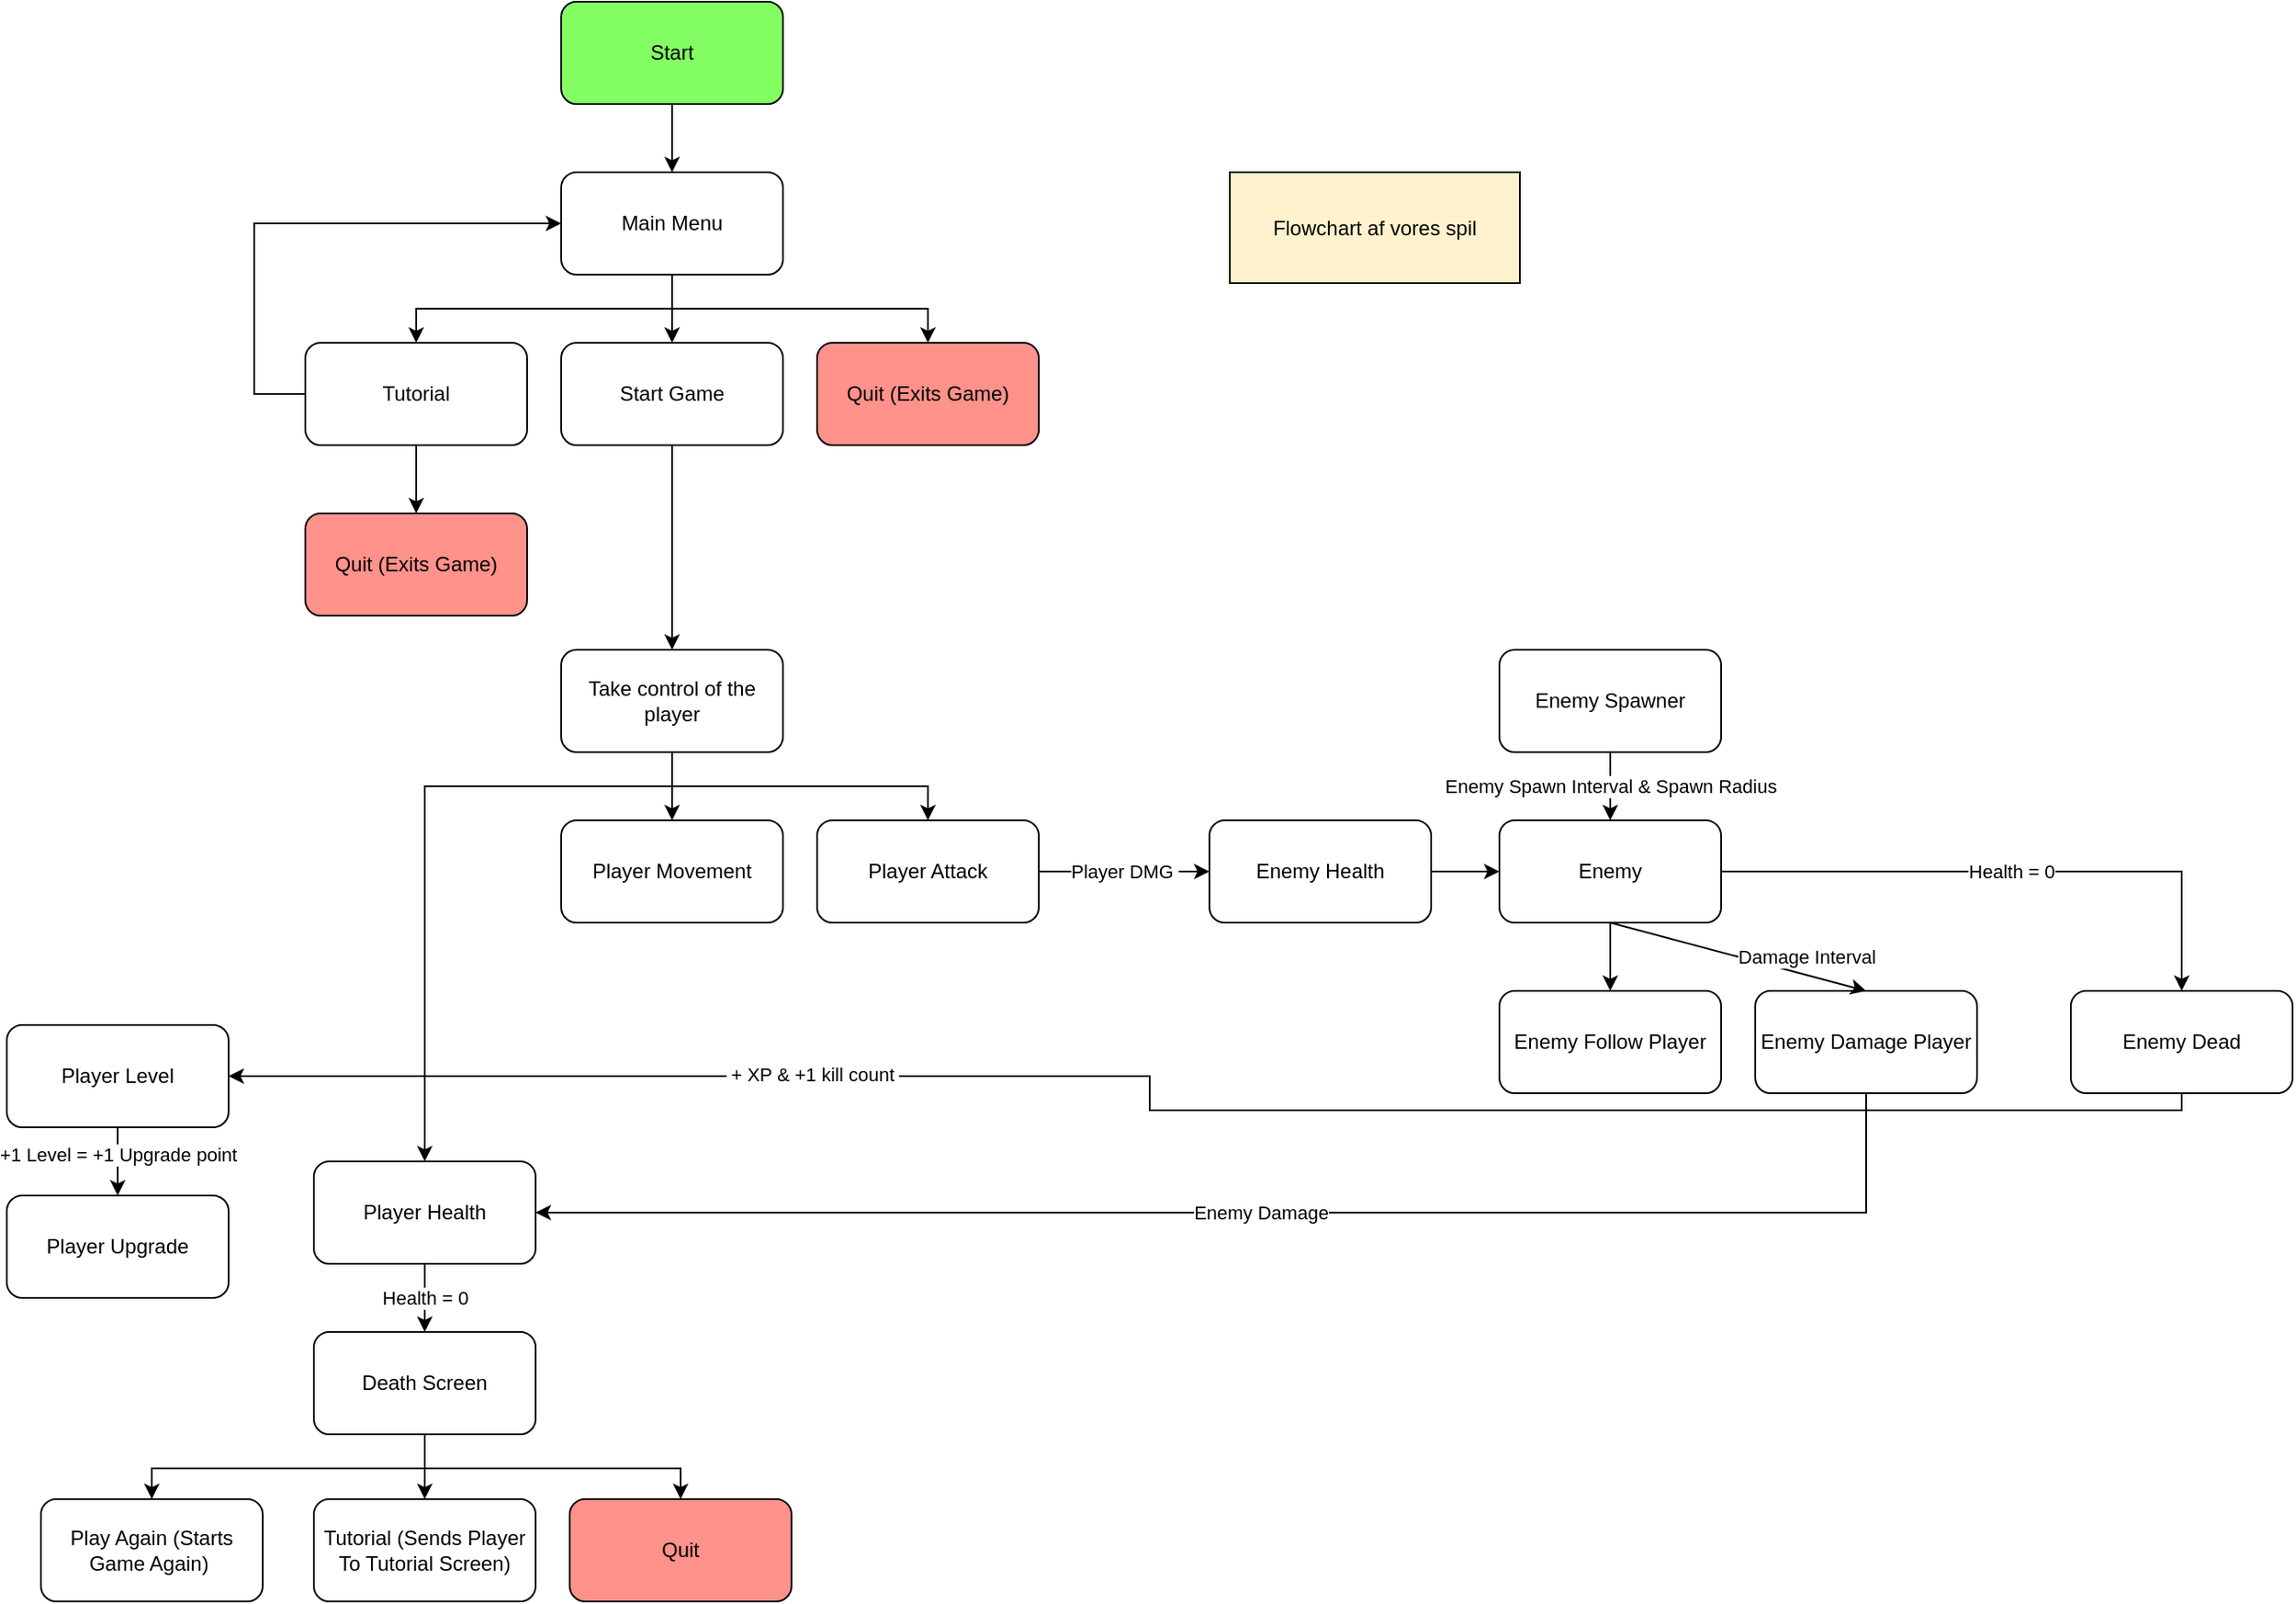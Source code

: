 <mxfile version="24.2.5" type="device">
  <diagram name="Page-1" id="hXlgK_oxKrTHGd4o_7Iv">
    <mxGraphModel dx="1969" dy="-176" grid="1" gridSize="10" guides="1" tooltips="1" connect="1" arrows="1" fold="1" page="1" pageScale="1" pageWidth="827" pageHeight="1169" math="0" shadow="0">
      <root>
        <mxCell id="0" />
        <mxCell id="1" parent="0" />
        <mxCell id="zdYyL7F6LFvU2UZnt1zR-1" value="" style="edgeStyle=orthogonalEdgeStyle;rounded=0;orthogonalLoop=1;jettySize=auto;html=1;" parent="1" source="zdYyL7F6LFvU2UZnt1zR-2" target="zdYyL7F6LFvU2UZnt1zR-6" edge="1">
          <mxGeometry relative="1" as="geometry" />
        </mxCell>
        <mxCell id="zdYyL7F6LFvU2UZnt1zR-2" value="Start" style="rounded=1;whiteSpace=wrap;html=1;fillColor=#83FF63;" parent="1" vertex="1">
          <mxGeometry x="435" y="1200" width="130" height="60" as="geometry" />
        </mxCell>
        <mxCell id="zdYyL7F6LFvU2UZnt1zR-3" style="edgeStyle=orthogonalEdgeStyle;rounded=0;orthogonalLoop=1;jettySize=auto;html=1;exitX=0.5;exitY=1;exitDx=0;exitDy=0;" parent="1" source="zdYyL7F6LFvU2UZnt1zR-6" target="zdYyL7F6LFvU2UZnt1zR-9" edge="1">
          <mxGeometry relative="1" as="geometry" />
        </mxCell>
        <mxCell id="zdYyL7F6LFvU2UZnt1zR-4" style="edgeStyle=orthogonalEdgeStyle;rounded=0;orthogonalLoop=1;jettySize=auto;html=1;" parent="1" source="zdYyL7F6LFvU2UZnt1zR-6" target="zdYyL7F6LFvU2UZnt1zR-11" edge="1">
          <mxGeometry relative="1" as="geometry" />
        </mxCell>
        <mxCell id="zdYyL7F6LFvU2UZnt1zR-5" style="edgeStyle=orthogonalEdgeStyle;rounded=0;orthogonalLoop=1;jettySize=auto;html=1;entryX=0.5;entryY=0;entryDx=0;entryDy=0;" parent="1" source="zdYyL7F6LFvU2UZnt1zR-6" target="zdYyL7F6LFvU2UZnt1zR-12" edge="1">
          <mxGeometry relative="1" as="geometry">
            <Array as="points">
              <mxPoint x="500" y="1380" />
              <mxPoint x="650" y="1380" />
            </Array>
          </mxGeometry>
        </mxCell>
        <mxCell id="zdYyL7F6LFvU2UZnt1zR-6" value="Main Menu" style="rounded=1;whiteSpace=wrap;html=1;" parent="1" vertex="1">
          <mxGeometry x="435" y="1300" width="130" height="60" as="geometry" />
        </mxCell>
        <mxCell id="zdYyL7F6LFvU2UZnt1zR-7" style="edgeStyle=orthogonalEdgeStyle;rounded=0;orthogonalLoop=1;jettySize=auto;html=1;entryX=0;entryY=0.5;entryDx=0;entryDy=0;" parent="1" source="zdYyL7F6LFvU2UZnt1zR-9" target="zdYyL7F6LFvU2UZnt1zR-6" edge="1">
          <mxGeometry relative="1" as="geometry">
            <Array as="points">
              <mxPoint x="255" y="1430" />
              <mxPoint x="255" y="1330" />
            </Array>
          </mxGeometry>
        </mxCell>
        <mxCell id="zdYyL7F6LFvU2UZnt1zR-8" style="edgeStyle=orthogonalEdgeStyle;rounded=0;orthogonalLoop=1;jettySize=auto;html=1;entryX=0.5;entryY=0;entryDx=0;entryDy=0;" parent="1" source="zdYyL7F6LFvU2UZnt1zR-9" target="zdYyL7F6LFvU2UZnt1zR-13" edge="1">
          <mxGeometry relative="1" as="geometry" />
        </mxCell>
        <mxCell id="zdYyL7F6LFvU2UZnt1zR-9" value="Tutorial" style="rounded=1;whiteSpace=wrap;html=1;" parent="1" vertex="1">
          <mxGeometry x="285" y="1400" width="130" height="60" as="geometry" />
        </mxCell>
        <mxCell id="zdYyL7F6LFvU2UZnt1zR-10" style="edgeStyle=orthogonalEdgeStyle;rounded=0;orthogonalLoop=1;jettySize=auto;html=1;entryX=0.5;entryY=0;entryDx=0;entryDy=0;" parent="1" source="zdYyL7F6LFvU2UZnt1zR-11" target="zdYyL7F6LFvU2UZnt1zR-17" edge="1">
          <mxGeometry relative="1" as="geometry" />
        </mxCell>
        <mxCell id="zdYyL7F6LFvU2UZnt1zR-11" value="Start Game" style="rounded=1;whiteSpace=wrap;html=1;" parent="1" vertex="1">
          <mxGeometry x="435" y="1400" width="130" height="60" as="geometry" />
        </mxCell>
        <mxCell id="zdYyL7F6LFvU2UZnt1zR-12" value="Quit (Exits Game)" style="rounded=1;whiteSpace=wrap;html=1;fillColor=#FF928A;" parent="1" vertex="1">
          <mxGeometry x="585" y="1400" width="130" height="60" as="geometry" />
        </mxCell>
        <mxCell id="zdYyL7F6LFvU2UZnt1zR-13" value="Quit (Exits Game)" style="rounded=1;whiteSpace=wrap;html=1;fillColor=#FF928A;" parent="1" vertex="1">
          <mxGeometry x="285" y="1500" width="130" height="60" as="geometry" />
        </mxCell>
        <mxCell id="zdYyL7F6LFvU2UZnt1zR-14" style="edgeStyle=orthogonalEdgeStyle;rounded=0;orthogonalLoop=1;jettySize=auto;html=1;entryX=0.5;entryY=0;entryDx=0;entryDy=0;" parent="1" source="zdYyL7F6LFvU2UZnt1zR-17" target="zdYyL7F6LFvU2UZnt1zR-19" edge="1">
          <mxGeometry relative="1" as="geometry" />
        </mxCell>
        <mxCell id="zdYyL7F6LFvU2UZnt1zR-16" style="edgeStyle=orthogonalEdgeStyle;rounded=0;orthogonalLoop=1;jettySize=auto;html=1;" parent="1" source="zdYyL7F6LFvU2UZnt1zR-17" target="zdYyL7F6LFvU2UZnt1zR-20" edge="1">
          <mxGeometry relative="1" as="geometry">
            <Array as="points">
              <mxPoint x="500" y="1660" />
              <mxPoint x="650" y="1660" />
            </Array>
          </mxGeometry>
        </mxCell>
        <mxCell id="wJal5atpOKStKjputXuI-5" style="edgeStyle=orthogonalEdgeStyle;rounded=0;orthogonalLoop=1;jettySize=auto;html=1;entryX=0.5;entryY=0;entryDx=0;entryDy=0;" edge="1" parent="1" source="zdYyL7F6LFvU2UZnt1zR-17" target="zdYyL7F6LFvU2UZnt1zR-18">
          <mxGeometry relative="1" as="geometry">
            <Array as="points">
              <mxPoint x="500" y="1660" />
              <mxPoint x="355" y="1660" />
            </Array>
          </mxGeometry>
        </mxCell>
        <mxCell id="zdYyL7F6LFvU2UZnt1zR-17" value="Take control of the player" style="rounded=1;whiteSpace=wrap;html=1;" parent="1" vertex="1">
          <mxGeometry x="435" y="1580" width="130" height="60" as="geometry" />
        </mxCell>
        <mxCell id="zdYyL7F6LFvU2UZnt1zR-18" value="Player Health" style="rounded=1;whiteSpace=wrap;html=1;" parent="1" vertex="1">
          <mxGeometry x="290" y="1880" width="130" height="60" as="geometry" />
        </mxCell>
        <mxCell id="zdYyL7F6LFvU2UZnt1zR-19" value="Player Movement" style="rounded=1;whiteSpace=wrap;html=1;" parent="1" vertex="1">
          <mxGeometry x="435" y="1680" width="130" height="60" as="geometry" />
        </mxCell>
        <mxCell id="zdYyL7F6LFvU2UZnt1zR-20" value="Player Attack" style="rounded=1;whiteSpace=wrap;html=1;" parent="1" vertex="1">
          <mxGeometry x="585" y="1680" width="130" height="60" as="geometry" />
        </mxCell>
        <mxCell id="zdYyL7F6LFvU2UZnt1zR-21" style="edgeStyle=orthogonalEdgeStyle;rounded=0;orthogonalLoop=1;jettySize=auto;html=1;entryX=0.5;entryY=0;entryDx=0;entryDy=0;" parent="1" source="zdYyL7F6LFvU2UZnt1zR-24" target="zdYyL7F6LFvU2UZnt1zR-28" edge="1">
          <mxGeometry relative="1" as="geometry" />
        </mxCell>
        <mxCell id="zdYyL7F6LFvU2UZnt1zR-22" style="edgeStyle=orthogonalEdgeStyle;rounded=0;orthogonalLoop=1;jettySize=auto;html=1;entryX=0.5;entryY=0;entryDx=0;entryDy=0;" parent="1" source="zdYyL7F6LFvU2UZnt1zR-24" target="zdYyL7F6LFvU2UZnt1zR-27" edge="1">
          <mxGeometry relative="1" as="geometry">
            <Array as="points">
              <mxPoint x="355" y="2060" />
              <mxPoint x="195" y="2060" />
            </Array>
          </mxGeometry>
        </mxCell>
        <mxCell id="zdYyL7F6LFvU2UZnt1zR-23" style="edgeStyle=orthogonalEdgeStyle;rounded=0;orthogonalLoop=1;jettySize=auto;html=1;entryX=0.5;entryY=0;entryDx=0;entryDy=0;" parent="1" source="zdYyL7F6LFvU2UZnt1zR-24" target="zdYyL7F6LFvU2UZnt1zR-29" edge="1">
          <mxGeometry relative="1" as="geometry">
            <Array as="points">
              <mxPoint x="355" y="2060" />
              <mxPoint x="505" y="2060" />
            </Array>
          </mxGeometry>
        </mxCell>
        <mxCell id="zdYyL7F6LFvU2UZnt1zR-24" value="Death Screen" style="rounded=1;whiteSpace=wrap;html=1;" parent="1" vertex="1">
          <mxGeometry x="290" y="1980" width="130" height="60" as="geometry" />
        </mxCell>
        <mxCell id="zdYyL7F6LFvU2UZnt1zR-25" value="" style="endArrow=classic;html=1;rounded=0;exitX=0.5;exitY=1;exitDx=0;exitDy=0;entryX=0.5;entryY=0;entryDx=0;entryDy=0;" parent="1" source="zdYyL7F6LFvU2UZnt1zR-18" target="zdYyL7F6LFvU2UZnt1zR-24" edge="1">
          <mxGeometry relative="1" as="geometry">
            <mxPoint x="550" y="2030" as="sourcePoint" />
            <mxPoint x="650" y="2030" as="targetPoint" />
          </mxGeometry>
        </mxCell>
        <mxCell id="zdYyL7F6LFvU2UZnt1zR-26" value="Health = 0" style="edgeLabel;resizable=0;html=1;;align=center;verticalAlign=middle;" parent="zdYyL7F6LFvU2UZnt1zR-25" connectable="0" vertex="1">
          <mxGeometry relative="1" as="geometry" />
        </mxCell>
        <mxCell id="zdYyL7F6LFvU2UZnt1zR-27" value="Play Again (Starts Game Again)&amp;nbsp;" style="rounded=1;whiteSpace=wrap;html=1;" parent="1" vertex="1">
          <mxGeometry x="130" y="2078" width="130" height="60" as="geometry" />
        </mxCell>
        <mxCell id="zdYyL7F6LFvU2UZnt1zR-28" value="Tutorial (Sends Player To Tutorial Screen)" style="rounded=1;whiteSpace=wrap;html=1;" parent="1" vertex="1">
          <mxGeometry x="290" y="2078" width="130" height="60" as="geometry" />
        </mxCell>
        <mxCell id="zdYyL7F6LFvU2UZnt1zR-29" value="Quit" style="rounded=1;whiteSpace=wrap;html=1;fillColor=#FF928A;" parent="1" vertex="1">
          <mxGeometry x="440" y="2078" width="130" height="60" as="geometry" />
        </mxCell>
        <mxCell id="zdYyL7F6LFvU2UZnt1zR-30" value="Enemy Spawner" style="rounded=1;whiteSpace=wrap;html=1;" parent="1" vertex="1">
          <mxGeometry x="985" y="1580" width="130" height="60" as="geometry" />
        </mxCell>
        <mxCell id="zdYyL7F6LFvU2UZnt1zR-31" style="edgeStyle=orthogonalEdgeStyle;rounded=0;orthogonalLoop=1;jettySize=auto;html=1;entryX=0.5;entryY=0;entryDx=0;entryDy=0;" parent="1" source="zdYyL7F6LFvU2UZnt1zR-32" target="zdYyL7F6LFvU2UZnt1zR-35" edge="1">
          <mxGeometry relative="1" as="geometry" />
        </mxCell>
        <mxCell id="wJal5atpOKStKjputXuI-3" value="Health = 0" style="edgeStyle=orthogonalEdgeStyle;rounded=0;orthogonalLoop=1;jettySize=auto;html=1;entryX=0.5;entryY=0;entryDx=0;entryDy=0;" edge="1" parent="1" source="zdYyL7F6LFvU2UZnt1zR-32" target="wJal5atpOKStKjputXuI-2">
          <mxGeometry relative="1" as="geometry" />
        </mxCell>
        <mxCell id="zdYyL7F6LFvU2UZnt1zR-32" value="Enemy" style="rounded=1;whiteSpace=wrap;html=1;" parent="1" vertex="1">
          <mxGeometry x="985" y="1680" width="130" height="60" as="geometry" />
        </mxCell>
        <mxCell id="zdYyL7F6LFvU2UZnt1zR-33" value="" style="endArrow=classic;html=1;rounded=0;exitX=0.5;exitY=1;exitDx=0;exitDy=0;entryX=0.5;entryY=0;entryDx=0;entryDy=0;" parent="1" source="zdYyL7F6LFvU2UZnt1zR-30" target="zdYyL7F6LFvU2UZnt1zR-32" edge="1">
          <mxGeometry relative="1" as="geometry">
            <mxPoint x="1025" y="1740" as="sourcePoint" />
            <mxPoint x="1125" y="1740" as="targetPoint" />
          </mxGeometry>
        </mxCell>
        <mxCell id="zdYyL7F6LFvU2UZnt1zR-34" value="Enemy Spawn Interval &amp;amp; Spawn Radius" style="edgeLabel;resizable=0;html=1;;align=center;verticalAlign=middle;" parent="zdYyL7F6LFvU2UZnt1zR-33" connectable="0" vertex="1">
          <mxGeometry relative="1" as="geometry" />
        </mxCell>
        <mxCell id="zdYyL7F6LFvU2UZnt1zR-35" value="Enemy Follow Player" style="rounded=1;whiteSpace=wrap;html=1;" parent="1" vertex="1">
          <mxGeometry x="985" y="1780" width="130" height="60" as="geometry" />
        </mxCell>
        <mxCell id="zdYyL7F6LFvU2UZnt1zR-36" value="Enemy Damage Player" style="rounded=1;whiteSpace=wrap;html=1;" parent="1" vertex="1">
          <mxGeometry x="1135" y="1780" width="130" height="60" as="geometry" />
        </mxCell>
        <mxCell id="zdYyL7F6LFvU2UZnt1zR-37" value="" style="endArrow=classic;html=1;rounded=0;exitX=0.5;exitY=1;exitDx=0;exitDy=0;entryX=0.5;entryY=0;entryDx=0;entryDy=0;" parent="1" source="zdYyL7F6LFvU2UZnt1zR-32" target="zdYyL7F6LFvU2UZnt1zR-36" edge="1">
          <mxGeometry relative="1" as="geometry">
            <mxPoint x="1214.52" y="1700" as="sourcePoint" />
            <mxPoint x="1214.52" y="1740" as="targetPoint" />
          </mxGeometry>
        </mxCell>
        <mxCell id="zdYyL7F6LFvU2UZnt1zR-38" value="Damage Interval" style="edgeLabel;resizable=0;html=1;;align=center;verticalAlign=middle;" parent="zdYyL7F6LFvU2UZnt1zR-37" connectable="0" vertex="1">
          <mxGeometry relative="1" as="geometry">
            <mxPoint x="40" as="offset" />
          </mxGeometry>
        </mxCell>
        <mxCell id="zdYyL7F6LFvU2UZnt1zR-39" style="edgeStyle=orthogonalEdgeStyle;rounded=0;orthogonalLoop=1;jettySize=auto;html=1;" parent="1" source="zdYyL7F6LFvU2UZnt1zR-40" target="zdYyL7F6LFvU2UZnt1zR-32" edge="1">
          <mxGeometry relative="1" as="geometry" />
        </mxCell>
        <mxCell id="zdYyL7F6LFvU2UZnt1zR-40" value="Enemy Health" style="rounded=1;whiteSpace=wrap;html=1;" parent="1" vertex="1">
          <mxGeometry x="815" y="1680" width="130" height="60" as="geometry" />
        </mxCell>
        <mxCell id="zdYyL7F6LFvU2UZnt1zR-41" value="" style="endArrow=classic;html=1;rounded=0;exitX=1;exitY=0.5;exitDx=0;exitDy=0;entryX=0;entryY=0.5;entryDx=0;entryDy=0;" parent="1" source="zdYyL7F6LFvU2UZnt1zR-20" target="zdYyL7F6LFvU2UZnt1zR-40" edge="1">
          <mxGeometry relative="1" as="geometry">
            <mxPoint x="675" y="1720" as="sourcePoint" />
            <mxPoint x="775" y="1720" as="targetPoint" />
          </mxGeometry>
        </mxCell>
        <mxCell id="zdYyL7F6LFvU2UZnt1zR-42" value="Player DMG&amp;nbsp;" style="edgeLabel;resizable=0;html=1;;align=center;verticalAlign=middle;" parent="zdYyL7F6LFvU2UZnt1zR-41" connectable="0" vertex="1">
          <mxGeometry relative="1" as="geometry" />
        </mxCell>
        <mxCell id="zdYyL7F6LFvU2UZnt1zR-43" value="" style="endArrow=classic;html=1;rounded=0;entryX=1;entryY=0.5;entryDx=0;entryDy=0;exitX=0.5;exitY=1;exitDx=0;exitDy=0;edgeStyle=orthogonalEdgeStyle;" parent="1" source="zdYyL7F6LFvU2UZnt1zR-36" target="zdYyL7F6LFvU2UZnt1zR-18" edge="1">
          <mxGeometry relative="1" as="geometry">
            <mxPoint x="705" y="1820" as="sourcePoint" />
            <mxPoint x="805" y="1820" as="targetPoint" />
          </mxGeometry>
        </mxCell>
        <mxCell id="zdYyL7F6LFvU2UZnt1zR-44" value="Enemy Damage" style="edgeLabel;resizable=0;html=1;;align=center;verticalAlign=middle;" parent="zdYyL7F6LFvU2UZnt1zR-43" connectable="0" vertex="1">
          <mxGeometry relative="1" as="geometry" />
        </mxCell>
        <mxCell id="D1VL24Hz7TWNhoNPvJpL-1" value="&lt;p class=&quot;MsoNormal&quot;&gt;&lt;span lang=&quot;DA&quot;&gt;Flowchart af vores spil&lt;/span&gt;&lt;/p&gt;" style="rounded=0;whiteSpace=wrap;html=1;fillColor=#FFF2CC;" parent="1" vertex="1">
          <mxGeometry x="827" y="1300" width="170" height="65" as="geometry" />
        </mxCell>
        <mxCell id="wJal5atpOKStKjputXuI-2" value="Enemy Dead" style="rounded=1;whiteSpace=wrap;html=1;" vertex="1" parent="1">
          <mxGeometry x="1320" y="1780" width="130" height="60" as="geometry" />
        </mxCell>
        <mxCell id="wJal5atpOKStKjputXuI-11" value="" style="edgeStyle=orthogonalEdgeStyle;rounded=0;orthogonalLoop=1;jettySize=auto;html=1;" edge="1" parent="1" source="wJal5atpOKStKjputXuI-6" target="wJal5atpOKStKjputXuI-10">
          <mxGeometry relative="1" as="geometry" />
        </mxCell>
        <mxCell id="wJal5atpOKStKjputXuI-12" value="+1 Level = +1 Upgrade point" style="edgeLabel;html=1;align=center;verticalAlign=middle;resizable=0;points=[];" vertex="1" connectable="0" parent="wJal5atpOKStKjputXuI-11">
          <mxGeometry x="-0.2" relative="1" as="geometry">
            <mxPoint as="offset" />
          </mxGeometry>
        </mxCell>
        <mxCell id="wJal5atpOKStKjputXuI-6" value="Player Level" style="rounded=1;whiteSpace=wrap;html=1;" vertex="1" parent="1">
          <mxGeometry x="110" y="1800" width="130" height="60" as="geometry" />
        </mxCell>
        <mxCell id="wJal5atpOKStKjputXuI-8" value="" style="endArrow=classic;html=1;rounded=0;entryX=1;entryY=0.5;entryDx=0;entryDy=0;exitX=0.5;exitY=1;exitDx=0;exitDy=0;edgeStyle=orthogonalEdgeStyle;" edge="1" parent="1" source="wJal5atpOKStKjputXuI-2" target="wJal5atpOKStKjputXuI-6">
          <mxGeometry width="50" height="50" relative="1" as="geometry">
            <mxPoint x="500" y="1870" as="sourcePoint" />
            <mxPoint x="550" y="1820" as="targetPoint" />
          </mxGeometry>
        </mxCell>
        <mxCell id="wJal5atpOKStKjputXuI-9" value="&amp;nbsp;+ XP &amp;amp; +1 kill count&amp;nbsp;" style="edgeLabel;html=1;align=center;verticalAlign=middle;resizable=0;points=[];" vertex="1" connectable="0" parent="wJal5atpOKStKjputXuI-8">
          <mxGeometry x="0.418" y="-1" relative="1" as="geometry">
            <mxPoint as="offset" />
          </mxGeometry>
        </mxCell>
        <mxCell id="wJal5atpOKStKjputXuI-10" value="Player Upgrade" style="rounded=1;whiteSpace=wrap;html=1;" vertex="1" parent="1">
          <mxGeometry x="110" y="1900" width="130" height="60" as="geometry" />
        </mxCell>
      </root>
    </mxGraphModel>
  </diagram>
</mxfile>
